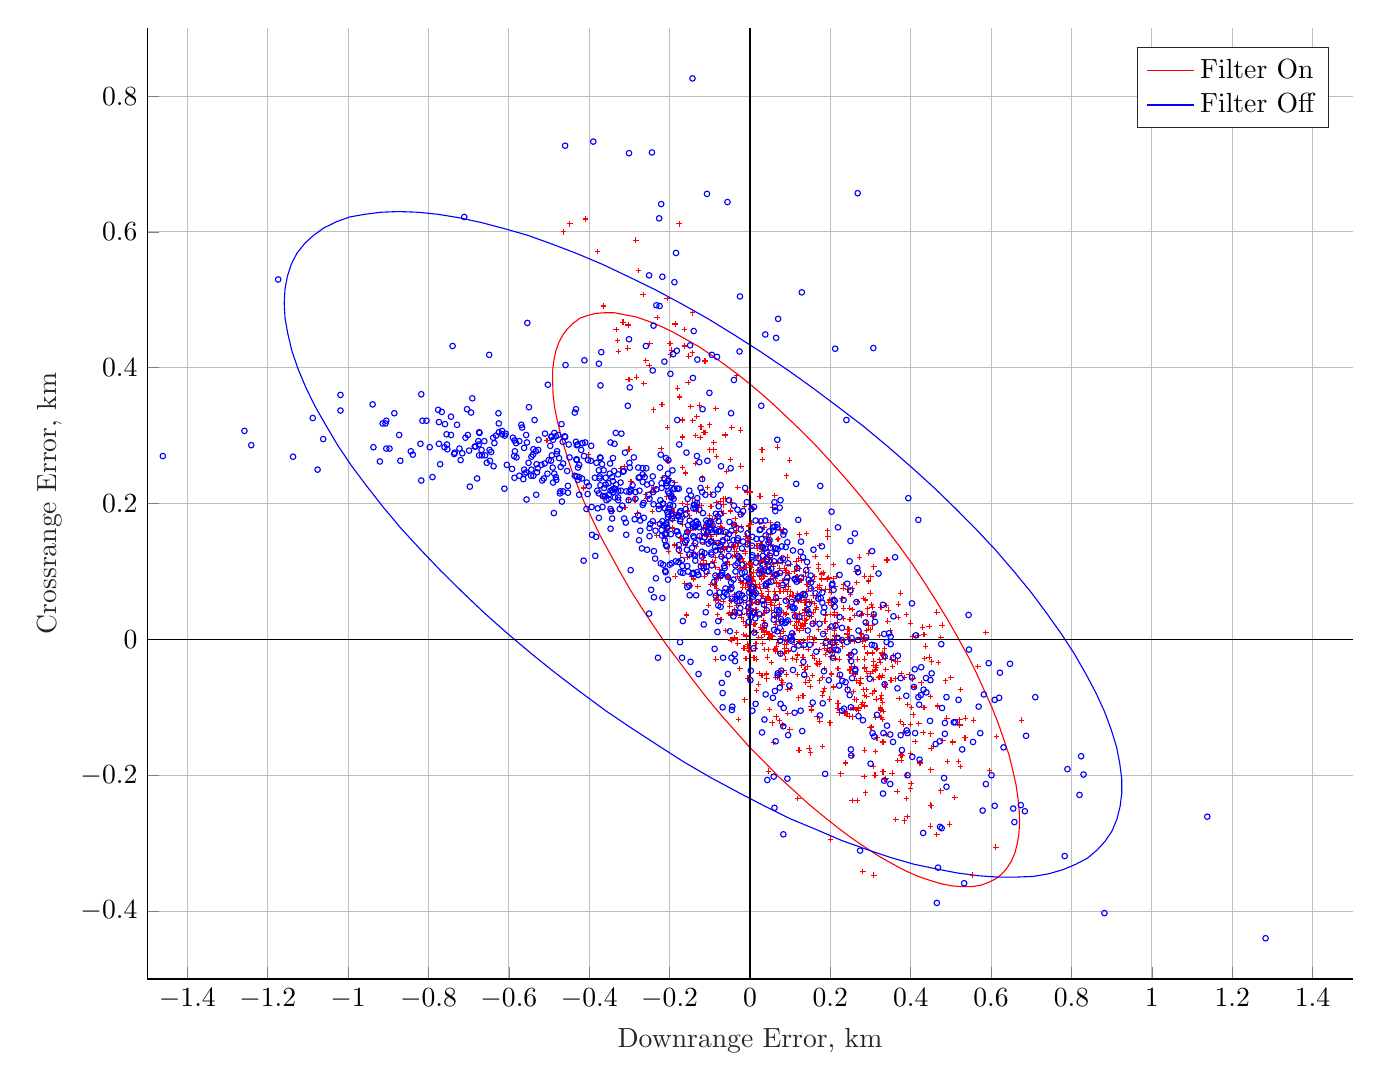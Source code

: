 % This file was created by matlab2tikz.
%
%The latest updates can be retrieved from
%  http://www.mathworks.com/matlabcentral/fileexchange/22022-matlab2tikz-matlab2tikz
%where you can also make suggestions and rate matlab2tikz.
%
\begin{tikzpicture}

\begin{axis}[%
width=6.028in,
height=4.754in,
at={(1.011in,0.642in)},
scale only axis,
xmin=-1.5,
xmax=1.5,
xlabel style={font=\color{white!15!black}},
xlabel={Downrange Error, km},
ymin=-0.5,
ymax=0.9,
ylabel style={font=\color{white!15!black}},
ylabel={Crossrange Error, km},
axis background/.style={fill=white},
axis x line*=bottom,
axis y line*=left,
xmajorgrids,
ymajorgrids,
legend style={legend cell align=left, align=left, draw=white!15!black}
]
\addplot [color=red, draw=none, mark size=1.0pt, mark=+, mark options={solid, red}, forget plot]
  table[row sep=crcr]{%
0.157	0.024\\
0.098	0.264\\
-0.192	0.208\\
0.307	-0.038\\
0.125	0.065\\
-0.045	0.312\\
0.059	-0.152\\
0.535	-0.145\\
-0.142	0.322\\
-0.033	0.167\\
0.368	-0.178\\
0.062	0.212\\
-0.193	0.164\\
0.013	0.043\\
0.121	-0.003\\
0.51	-0.233\\
0.01	-0.027\\
-0.101	0.316\\
-0.162	0.082\\
-0.073	0.171\\
-0.083	0.155\\
0.005	0.053\\
0.043	0.111\\
-0.007	0.217\\
0.384	-0.056\\
-0.083	0.075\\
0.004	0.172\\
-0.009	0.005\\
0.016	-0.029\\
0.123	0.064\\
0.1	0.07\\
0.152	-0.099\\
0.203	-0.051\\
0.339	-0.14\\
0.244	0.003\\
0.137	0.028\\
0.405	0.004\\
-0.186	0.093\\
-0.177	0.116\\
0.071	0.148\\
-0.034	0.063\\
-0.097	0.151\\
0.014	0.023\\
0.278	0.036\\
0.093	0.07\\
0.259	-0.003\\
-0.011	0.14\\
0.475	-0.223\\
0.017	0.055\\
0.07	0.035\\
0.01	0.022\\
0.004	0.097\\
0.028	0.035\\
0.179	0.097\\
-0.264	0.377\\
-0.003	-0.016\\
-0.156	0.159\\
0.257	-0.101\\
0.323	-0.03\\
0.14	0.059\\
-0.232	0.153\\
0.08	0.087\\
0.153	-0.104\\
0.266	-0.061\\
-0.009	0.11\\
-0.038	0.124\\
0.312	-0.165\\
0.277	-0.096\\
0.259	-0.04\\
-0.039	0.044\\
0.295	0.127\\
0.222	-0.029\\
-0.085	0.106\\
0.282	-0.074\\
0.614	-0.143\\
-0.221	0.281\\
0.49	-0.116\\
-0.304	0.429\\
-0.039	0.002\\
-0.105	0.097\\
0.186	-0.009\\
-0.028	-0.118\\
0.059	0.107\\
0.123	0.154\\
0.325	-0.104\\
0.014	-0.014\\
0.091	-0.052\\
0.157	0.085\\
0.197	0.074\\
0.192	0.089\\
0.037	0.024\\
-0.064	0.132\\
0.206	-0.017\\
0.083	0.087\\
0.218	-0.094\\
0.612	-0.306\\
-0.112	0.155\\
-0.182	0.183\\
0.091	-0.008\\
0.045	0.143\\
-0.085	-0.029\\
0.186	-0.043\\
0.077	0.009\\
-0.005	0.145\\
-0.402	0.272\\
-0.098	0.214\\
-0.023	0.105\\
0.285	-0.029\\
-0.244	0.217\\
-0.343	0.189\\
0.211	-0.005\\
0.401	-0.212\\
0.035	0.165\\
0.216	0.005\\
0.236	-0.108\\
0.079	-0.061\\
-0.104	0.166\\
-0.116	0.12\\
0.084	-0.046\\
0.032	0.063\\
0.281	-0.093\\
-0.038	0.04\\
0.139	-0.063\\
0.255	0.075\\
-0.134	0.189\\
0.261	0.035\\
-0.107	0.154\\
0.081	0.113\\
0.45	-0.192\\
0.094	0.048\\
-0.111	0.168\\
0.272	-0.064\\
0.254	-0.237\\
0.026	0.114\\
0.374	0.068\\
0.166	-0.035\\
0.108	0.008\\
0.198	0.058\\
-0.135	0.3\\
0.191	-0.016\\
-0.075	0.103\\
0.179	0.089\\
0.029	0.064\\
0.123	-0.004\\
0.1	0.11\\
-0.16	0.139\\
0.16	0.053\\
0.302	-0.129\\
-0.114	0.143\\
0.29	0.013\\
0.45	-0.139\\
-0.012	0.077\\
0.389	-0.234\\
0.268	0.056\\
-0.004	0.167\\
-0.084	0.201\\
-0.085	0.058\\
0.08	-0.066\\
-0.205	0.312\\
0.072	-0.004\\
-0.062	0.301\\
0.128	0.116\\
-0.033	0.038\\
0.042	-0.058\\
0.053	0.043\\
0.302	0.051\\
-0.06	0.207\\
-0.039	0.13\\
0.293	0.037\\
0.002	0.041\\
0.154	0.075\\
0.064	-0.056\\
-0.191	0.211\\
0.457	-0.158\\
0.112	0.035\\
-0.036	0.168\\
-0.004	0.074\\
0.475	0.003\\
0.148	-0.06\\
0.202	0.069\\
0.524	-0.074\\
0.14	-0.054\\
-0.464	0.6\\
0.118	-0.023\\
0.316	-0.145\\
0.005	0.088\\
0.211	0.078\\
0.127	0.087\\
0.14	0.044\\
-0.024	0.308\\
0.375	-0.171\\
0.281	-0.342\\
0.141	0.156\\
-0.106	0.224\\
-0.153	0.158\\
-0.171	0.149\\
0.204	-0.016\\
-0.198	0.419\\
0.063	0.022\\
0.009	0.099\\
0.467	-0.098\\
-0.013	-0.089\\
0	0.138\\
0.127	0.057\\
0.207	0.09\\
0.505	-0.151\\
0.287	-0.001\\
0.074	0.051\\
0.22	-0.094\\
-0.014	0.196\\
-0.012	0.127\\
-0.251	0.403\\
0.233	0.081\\
-0.15	0.122\\
0.222	-0.054\\
0.33	-0.053\\
-0.134	0.189\\
-0.115	0.165\\
-0.167	0.169\\
0.263	-0.051\\
0.288	-0.226\\
0.042	0.055\\
0.09	0.059\\
0.188	-0.022\\
0.357	-0.024\\
0.308	-0.347\\
0.155	-0.024\\
-0.033	0.13\\
0.37	0.032\\
-0.02	0.068\\
0.39	0.037\\
0.23	-0.01\\
-0.22	0.168\\
0.066	0.097\\
0.075	0.027\\
-0.148	0.08\\
-0.259	0.411\\
0.052	0.089\\
-0.169	0.323\\
0.04	0.01\\
0.193	0.122\\
0.121	-0.086\\
0.258	-0.077\\
-0.204	0.262\\
0.098	0.09\\
-0.055	0.135\\
-0.052	0.038\\
-0.263	0.242\\
0.036	0.056\\
-0.079	0.09\\
0.244	0.015\\
0.429	0.018\\
0.451	-0.16\\
0.037	0.007\\
0.181	-0.082\\
-0.019	0.119\\
-0.026	0.103\\
0.391	-0.261\\
0.676	-0.119\\
-0.08	0.134\\
0.06	0.094\\
-0.002	0.093\\
-0.122	0.313\\
0.093	0.121\\
-0.033	0.16\\
0.134	0.016\\
0.064	0.058\\
0.239	-0.109\\
-0.059	0.247\\
0.433	0.007\\
0.123	0.104\\
0.124	0.013\\
-0.126	0.15\\
-0.023	0.087\\
-0.009	0.038\\
0.198	0.018\\
-0.083	0.094\\
-0.065	0.198\\
0.063	0.09\\
0.054	0.055\\
0.004	0.106\\
0.088	0.099\\
0.12	0.025\\
0.362	-0.032\\
0.33	-0.093\\
0.033	0.103\\
-0.13	0.078\\
0.156	-0.053\\
0.363	-0.265\\
0.169	0.077\\
-0.187	0.187\\
-0.094	0.177\\
-0.303	0.383\\
-0.333	0.456\\
-0.141	0.141\\
0.051	0.003\\
-0.065	0.186\\
0.179	0.095\\
-0.088	0.143\\
0.022	0.056\\
0.306	0.034\\
0.05	0.058\\
-0.286	0.205\\
0.567	-0.04\\
0.11	0.1\\
0.041	-0.051\\
-0.132	0.328\\
0.09	0.102\\
0.131	0.022\\
0.268	-0.029\\
0.321	-0.056\\
0.026	0.141\\
0.219	-0.043\\
-0.049	-0\\
-0.012	0.129\\
0.02	0.123\\
0.411	-0.15\\
-0.03	0.224\\
0.054	0.14\\
0.15	-0.069\\
-0.081	0.037\\
0.244	0.073\\
-0.09	0.279\\
0.282	0.06\\
-0.067	0.056\\
0.449	-0.275\\
-0.01	0.106\\
0.277	0.008\\
0.285	0.093\\
-0.155	0.121\\
0.069	-0.056\\
0.132	0.065\\
-0.074	0.166\\
-0.131	0.199\\
0.276	-0.058\\
0.139	0.098\\
0.446	0.019\\
0.188	0.036\\
0.029	0.13\\
-0.158	0.161\\
0.399	-0.168\\
-0.087	0.088\\
0.03	0.099\\
-0.249	0.436\\
0.366	-0.224\\
-0.296	0.232\\
0.187	0.009\\
0.044	-0.026\\
-0.01	0.021\\
0.182	0.098\\
-0.074	0.203\\
-0.082	0.065\\
0.047	0.118\\
-0.13	0.125\\
0.226	-0.198\\
0.232	0.075\\
-0.156	0.198\\
0.198	-0.017\\
0.271	-0.101\\
0.222	-0.108\\
0.264	0.1\\
0.189	0.074\\
0.315	-0.015\\
-0.098	0.081\\
0.016	0.01\\
-0.195	0.426\\
0.308	0.107\\
0.446	-0.026\\
-0.209	0.163\\
0.005	0.055\\
0.015	-0.006\\
0.127	0.02\\
-0.037	0.143\\
0.029	0.089\\
0.524	-0.187\\
0.022	0.103\\
-0.083	0.159\\
0.304	0.02\\
0.057	0.004\\
0.304	-0.047\\
-0.327	0.424\\
0.384	-0.267\\
0.211	0.04\\
0.016	-0.075\\
-0.199	0.436\\
0.418	0.006\\
0.116	-0.03\\
-0.116	0.164\\
-0.016	0.027\\
0.036	-0.015\\
-0.102	0.168\\
0.182	-0.077\\
-0.01	-0.028\\
0.451	-0.245\\
-0.155	0.19\\
-0.282	0.386\\
-0.005	0.083\\
0.37	0.052\\
0.405	-0.058\\
0.286	-0.098\\
0.331	-0.151\\
0.344	0.043\\
0.213	0.018\\
-0.124	0.297\\
0.292	0.045\\
0.152	0.056\\
0.285	-0.082\\
0.018	0.134\\
-0.087	0.08\\
0.115	0.115\\
0.063	-0.014\\
0.012	0.078\\
-0.093	0.115\\
0.355	-0.04\\
0.402	-0.1\\
-0.03	-0\\
-0.364	0.491\\
0.047	0.007\\
0.314	-0.088\\
0.044	0.124\\
0.329	-0.02\\
0.033	0.016\\
-0.024	0.084\\
0.272	0.121\\
0.39	-0.2\\
0.229	0.06\\
0.215	-0.008\\
-0.047	-0.001\\
-0.168	0.144\\
0.023	-0.05\\
-0.116	0.305\\
0.072	0.097\\
0.204	-0.012\\
0.108	0.056\\
0.326	-0.087\\
0.336	-0.066\\
0.134	0.092\\
-0.074	0.13\\
0.251	-0.003\\
0.376	-0.05\\
-0.094	0.174\\
0.074	-0.055\\
0.121	0.09\\
0.137	0.023\\
-0.03	-0.006\\
0.162	0.122\\
0.065	-0.114\\
0.242	-0.109\\
-0.112	0.305\\
0.045	0.07\\
0.233	0.046\\
0.38	-0.171\\
0.144	-0.04\\
-0.034	0.05\\
0.117	0.016\\
-0.207	0.21\\
0.03	0.279\\
0.478	0.021\\
0.326	-0.115\\
-0.234	0.172\\
0.341	0.117\\
-0.168	0.253\\
0.068	0.147\\
0.406	-0.111\\
0.087	-0.013\\
-0.367	0.211\\
-0.12	0.105\\
0.174	0.079\\
-0.02	0.184\\
0.086	-0.02\\
-0.091	0.145\\
-0.104	0.155\\
0.172	-0.015\\
0.194	-0.013\\
0.181	-0.056\\
0.076	0.161\\
0.208	0.052\\
0.291	-0.084\\
0.274	0.002\\
0.286	-0.041\\
-0.175	0.134\\
0.17	0.11\\
-0.028	0.117\\
0.377	-0.17\\
0.034	0.117\\
0.034	0.094\\
-0.115	0.116\\
0.071	0.078\\
-0.005	0.08\\
-0.112	0.41\\
0.307	-0.032\\
0.238	-0.182\\
0.124	0.038\\
0.066	-0.01\\
-0.049	0.036\\
-0.203	0.13\\
-0.176	0.612\\
-0.018	0.077\\
0.337	-0.028\\
-0.118	0.126\\
0.21	0.06\\
0.328	-0.056\\
-0.126	0.345\\
0.196	0.091\\
0.301	-0.05\\
0.082	-0.063\\
0.165	0.064\\
-0.135	0.164\\
-0.037	0.178\\
0.022	0.003\\
-0.135	0.259\\
0.247	-0.113\\
0.294	0.02\\
-0.034	0.01\\
0.012	0.036\\
0.16	-0.028\\
0.243	-0.071\\
0.423	-0.182\\
-0.101	0.182\\
-0.186	0.464\\
0.354	-0.197\\
0.116	0.026\\
0.351	-0.06\\
0.028	0.068\\
-0.061	0.207\\
-0.054	0.091\\
-0.211	0.149\\
0.036	0.119\\
-0.187	0.231\\
0.017	0.076\\
0.491	-0.18\\
0.028	0.003\\
-0.141	0.127\\
0.335	-0.014\\
-0.145	0.093\\
0.032	-0.006\\
0.322	-0.054\\
-0.042	0.136\\
-0.05	0.11\\
0.556	-0.119\\
0.173	-0.061\\
0.001	0.217\\
0.069	0.283\\
0.013	0.081\\
-0.048	0.189\\
0.02	0.102\\
0.185	-0.072\\
-0.017	0.105\\
0.307	0.036\\
-0.187	0.139\\
-0.092	0.166\\
0.137	-0.044\\
-0.041	0.139\\
-0.016	0.007\\
0.151	-0.167\\
0.061	0.129\\
0.103	0.002\\
0.152	0.034\\
-0.003	0.112\\
0.182	-0.006\\
0.089	0.037\\
0.331	-0.195\\
0.047	0.124\\
0.099	0.063\\
-0.004	0.161\\
-0.09	0.29\\
-0.18	0.37\\
-0.154	0.378\\
0.083	0.012\\
0.325	-0.101\\
-0.043	0.17\\
0.084	0.071\\
-0.141	0.089\\
0.021	-0.066\\
0.067	0.083\\
0.072	-0.052\\
0.049	0.12\\
0.311	-0.2\\
0.293	-0.02\\
0.299	0.068\\
0.332	-0.106\\
-0.055	0.093\\
0.215	0.093\\
-0.299	0.383\\
-0.023	0.255\\
-0.192	0.175\\
0.35	0.013\\
-0.052	0.091\\
0.179	0.089\\
0.05	0.052\\
0.248	0.046\\
0.218	0.035\\
0.249	0.029\\
0.363	-0.058\\
0.522	-0.118\\
-0.186	0.465\\
0.101	-0.072\\
0.167	-0.114\\
0.254	-0.171\\
0.004	0.082\\
0.192	0.015\\
-0.198	0.181\\
0.164	0.044\\
0.048	0.002\\
0.338	-0.205\\
-0.203	0.176\\
0.013	0.068\\
0.316	-0.013\\
0.057	0.194\\
-0.302	0.206\\
0.122	-0.163\\
0.269	-0.105\\
0.137	0.054\\
0.137	0.043\\
0.289	-0.074\\
0.068	-0.018\\
-0.218	0.238\\
0.122	0.086\\
0.48	-0.149\\
0.242	0.008\\
0.336	-0.206\\
-0.152	0.417\\
0.073	-0.12\\
-0.037	0.157\\
0.034	0.136\\
0.095	-0.017\\
0.061	0.034\\
-0.048	0.076\\
-0.2	0.237\\
-0.311	0.194\\
0.326	0.047\\
-0.017	0.055\\
-0.168	0.298\\
0.314	-0.039\\
0.337	-0.071\\
0.048	0.147\\
0.11	0.039\\
0.04	0.042\\
-0.231	0.474\\
-0.158	0.036\\
0.449	-0.084\\
0.087	-0.007\\
0.172	-0.032\\
0.21	0.036\\
0.285	-0.163\\
0.043	0.063\\
0.434	-0.028\\
0.266	0.084\\
-0.039	0.066\\
-0.056	0.114\\
-0.16	0.245\\
0.497	-0.272\\
-0.448	0.612\\
-0.02	0.037\\
-0.24	0.338\\
-0.303	0.463\\
0.048	0.009\\
0.085	0.08\\
0.093	-0.003\\
0.042	0.012\\
-0.01	0.152\\
-0.036	0.038\\
0.027	0.018\\
-0.156	0.188\\
0.174	-0.121\\
-0.085	0.34\\
0.085	0.105\\
0.055	0.006\\
0.286	-0.011\\
-0.242	0.188\\
0.264	-0.089\\
0.248	-0.029\\
-0.083	0.269\\
0.469	-0.034\\
0.291	-0.047\\
-0.121	0.197\\
0.027	0.075\\
0.253	-0.04\\
-0.147	0.161\\
0.05	0.058\\
0.26	-0.088\\
-0.022	0.166\\
0.03	0.139\\
0.095	0.049\\
0.437	-0.01\\
0.008	0.092\\
0.352	-0.03\\
0.051	0.155\\
0.42	-0.124\\
0.374	-0.121\\
0.307	-0.059\\
-0.256	0.207\\
0.304	0.047\\
0.383	-0.137\\
0.146	0.04\\
-0.004	0.045\\
0.554	-0.347\\
0.062	0.071\\
0.161	0.002\\
-0.097	0.196\\
-0.058	0.11\\
-0.062	0.155\\
-0.072	0.029\\
0.099	-0.133\\
0.124	0.03\\
-0.143	0.422\\
0.117	0.107\\
-0.022	0.032\\
-0.284	0.588\\
0.181	-0.158\\
0.219	-0.102\\
0.194	0.151\\
0.133	-0.002\\
-0.027	0.122\\
0.256	-0.114\\
-0.163	0.432\\
0.077	0.071\\
0.536	-0.116\\
-0.414	0.223\\
-0.025	-0.043\\
0.007	0.086\\
0.187	0.027\\
-0.109	0.111\\
-0.079	0.141\\
0.169	-0.037\\
0.211	0.005\\
0.04	0.078\\
0.067	0.034\\
0.343	0.027\\
0.25	0.066\\
-0.067	0.207\\
0.074	0.071\\
0.382	-0.125\\
0.016	0.138\\
0.051	0.139\\
0.005	0.088\\
0.044	0.077\\
-0.169	0.2\\
0.121	0.119\\
-0.006	-0.007\\
0.101	0.026\\
0.063	-0.017\\
-0.005	-0.01\\
0.053	-0.034\\
-0.151	0.182\\
-0.002	0.052\\
0.032	0.105\\
0.031	0.265\\
-0.017	0.115\\
0.002	0.046\\
0.094	-0.074\\
0.295	0.086\\
0.206	-0.002\\
0.144	0.106\\
0.399	-0.22\\
0.452	-0.033\\
-0.048	0.265\\
-0.194	0.191\\
0.33	-0.118\\
0.522	-0.126\\
0.037	0.093\\
0.118	-0.052\\
0.023	0.081\\
0.129	-0.038\\
0.144	0\\
0.16	0.092\\
0.055	-0.123\\
0.089	-0\\
0.018	0.138\\
0.081	0.158\\
-0.079	0.058\\
-0.034	0.388\\
0.14	0.07\\
0.198	-0.088\\
0.083	0.162\\
0.057	0.113\\
0.433	-0.1\\
0.159	-0.005\\
0.147	-0.16\\
-0.26	0.213\\
0.036	0.082\\
0.002	0.169\\
0.067	0.026\\
0.284	-0.202\\
0.486	-0.061\\
0.03	0.014\\
-0.127	0.194\\
0.465	-0.287\\
-0.163	0.456\\
0.171	0.104\\
-0.089	0.113\\
-0.071	0.188\\
0.21	-0.019\\
0.024	0.172\\
-0.33	0.44\\
-0.045	0.136\\
-0.239	0.223\\
0.253	-0.021\\
0.149	0.004\\
0.304	-0.079\\
0.19	0.001\\
0.12	0.056\\
-0.045	0.056\\
0.2	0.037\\
0.036	0.048\\
0.009	0.012\\
-0.065	0.137\\
0.307	-0.187\\
0.037	0.02\\
0.288	0.058\\
0.073	0.105\\
-0.101	0.279\\
0.339	0.05\\
0.208	0.11\\
-0.044	0.122\\
-0.089	0.081\\
-0.173	0.126\\
0.094	-0.109\\
0.196	0.055\\
0.29	0.024\\
0.193	0.16\\
0.148	0.034\\
0.248	0.014\\
-0.069	0.122\\
0.28	0.038\\
0.136	0.035\\
0.024	0.092\\
0.324	-0.034\\
0.299	0.014\\
0.205	-0.008\\
-0.07	0.164\\
0.399	-0.125\\
-0.005	-0.057\\
-0.505	0.293\\
-0.301	0.28\\
0.083	0.039\\
0.151	0.086\\
0.119	-0.234\\
0.078	0.12\\
-0.056	0.145\\
0.118	0.057\\
0.177	0.073\\
0.404	-0.058\\
-0.03	0.093\\
0.251	-0.002\\
0.049	-0.103\\
0.095	0.078\\
0.465	0.04\\
0.035	0.038\\
0.45	-0.244\\
0.338	-0.044\\
0.117	0.092\\
0.173	0.138\\
-0.123	0.111\\
0.327	-0.082\\
-0.379	0.571\\
0.399	0.024\\
-0.073	0.143\\
-0.266	0.508\\
-0.049	0.057\\
0.035	0.013\\
-0.114	0.093\\
0.091	0.241\\
0.077	-0.021\\
-0.409	0.619\\
0.106	-0.028\\
0.164	0.027\\
0.053	0.096\\
0.06	0.05\\
0.005	0.066\\
-0.175	0.357\\
0.392	-0.096\\
0.03	-0.053\\
0.312	-0.045\\
-0.206	0.502\\
-0.221	0.195\\
0.051	0.172\\
0.276	-0.065\\
0.137	0.044\\
-0.162	0.181\\
0.145	-0.015\\
-0.277	0.543\\
0.136	0.04\\
-0.06	0.013\\
0.038	0.114\\
0.04	0.151\\
0.064	0.022\\
0.063	0.066\\
0.091	0.038\\
-0.086	0.12\\
0.202	-0.025\\
-0.143	0.481\\
0.31	-0.076\\
0.268	-0.237\\
0.025	0.211\\
-0.017	0.082\\
-0.313	0.254\\
0.299	-0.13\\
-0.147	0.343\\
0.045	0.061\\
0.034	0.028\\
0.203	0.05\\
0.003	0.113\\
-0.05	0.049\\
0.5	-0.056\\
0.068	0.112\\
0.076	-0.047\\
0.254	0.044\\
0.107	0.065\\
0.519	-0.18\\
0.313	-0.115\\
0.249	-0.045\\
-0.321	0.251\\
0.285	-0.043\\
-0.028	0.142\\
-0.082	0.178\\
0.157	0.04\\
0.21	0.013\\
-0.156	0.188\\
0.368	-0.033\\
-0.134	0.137\\
0.149	0.055\\
0.377	-0.178\\
0.016	0.044\\
-0.051	0.039\\
0.007	0.193\\
0.246	-0.023\\
0.371	-0.087\\
-0.054	0.074\\
0.331	-0.023\\
-0.103	0.05\\
-0.053	0.094\\
0.293	-0.054\\
0.076	0.004\\
0.286	0.002\\
-0.118	0.238\\
0.305	-0.02\\
0.005	0.11\\
0.136	0.044\\
0.132	-0.026\\
0.133	-0.012\\
-0.073	0.09\\
0.254	-0.05\\
0.111	0.02\\
0.587	0.01\\
0.01	0.072\\
0	-0.018\\
-0.001	0.15\\
0.323	0.006\\
0.173	-0.036\\
0.046	-0.194\\
0.212	-0.028\\
0.025	0.112\\
0.313	-0.041\\
-0.316	0.467\\
0.199	-0.004\\
0.264	-0.103\\
0.281	-0.003\\
0.228	-0.002\\
0.199	-0.123\\
0.142	0.081\\
0.116	0.092\\
0.157	0.064\\
0.186	0.027\\
0.217	0.025\\
0.089	0.074\\
0.081	-0.126\\
0.141	0.029\\
0.431	-0.137\\
-0.219	0.346\\
0.426	-0.064\\
0.046	-0.015\\
-0.049	0.202\\
-0.009	0.046\\
0.072	0.06\\
-0.032	0.137\\
0.088	-0.029\\
0.062	-0.015\\
0.396	-0.052\\
0.097	0.097\\
0.113	0.091\\
0.301	0.092\\
0.409	-0.07\\
-0.015	-0.013\\
0.208	-0.07\\
0.119	0.067\\
-0.191	0.187\\
0.17	0.015\\
0.2	-0.294\\
-0.281	0.186\\
-0.173	0.149\\
0.186	-0.013\\
0.111	-0.008\\
0.233	0.031\\
0.009	0.078\\
0.165	0.047\\
-0.143	0.207\\
0.596	-0.193\\
0.008	0.098\\
0.132	-0.083\\
};
\addplot [color=red, forget plot]
  table[row sep=crcr]{%
-0.038	-0.134\\
-0.074	-0.11\\
-0.109	-0.085\\
-0.143	-0.059\\
-0.176	-0.033\\
-0.209	-0.007\\
-0.24	0.02\\
-0.269	0.046\\
-0.298	0.073\\
-0.324	0.1\\
-0.349	0.127\\
-0.373	0.153\\
-0.394	0.179\\
-0.414	0.204\\
-0.431	0.229\\
-0.446	0.253\\
-0.459	0.277\\
-0.47	0.299\\
-0.479	0.321\\
-0.486	0.341\\
-0.49	0.361\\
-0.491	0.379\\
-0.491	0.396\\
-0.488	0.411\\
-0.483	0.425\\
-0.475	0.438\\
-0.465	0.449\\
-0.453	0.458\\
-0.439	0.466\\
-0.423	0.473\\
-0.404	0.477\\
-0.384	0.48\\
-0.362	0.481\\
-0.337	0.481\\
-0.312	0.478\\
-0.284	0.475\\
-0.255	0.469\\
-0.225	0.462\\
-0.193	0.453\\
-0.16	0.442\\
-0.127	0.431\\
-0.092	0.417\\
-0.057	0.402\\
-0.021	0.386\\
0.016	0.368\\
0.053	0.349\\
0.089	0.329\\
0.126	0.308\\
0.163	0.286\\
0.199	0.263\\
0.235	0.239\\
0.271	0.214\\
0.305	0.189\\
0.339	0.163\\
0.372	0.137\\
0.404	0.111\\
0.434	0.084\\
0.463	0.057\\
0.491	0.03\\
0.516	0.004\\
0.541	-0.023\\
0.563	-0.049\\
0.583	-0.075\\
0.602	-0.1\\
0.618	-0.124\\
0.632	-0.148\\
0.645	-0.171\\
0.654	-0.193\\
0.662	-0.214\\
0.667	-0.234\\
0.67	-0.253\\
0.671	-0.27\\
0.669	-0.287\\
0.665	-0.301\\
0.659	-0.315\\
0.65	-0.327\\
0.639	-0.337\\
0.626	-0.346\\
0.61	-0.353\\
0.593	-0.358\\
0.574	-0.362\\
0.552	-0.364\\
0.529	-0.364\\
0.504	-0.363\\
0.477	-0.36\\
0.449	-0.355\\
0.419	-0.349\\
0.388	-0.341\\
0.356	-0.331\\
0.323	-0.32\\
0.289	-0.307\\
0.254	-0.293\\
0.218	-0.277\\
0.182	-0.26\\
0.145	-0.242\\
0.108	-0.222\\
0.071	-0.202\\
0.035	-0.18\\
-0.002	-0.158\\
-0.038	-0.134\\
};
\addplot [color=blue, draw=none, mark size=1.0pt, mark=o, mark options={solid, blue}, forget plot]
  table[row sep=crcr]{%
-0.032	0.146\\
-0.267	0.252\\
-0.079	0.159\\
-0.774	0.32\\
0.35	0.004\\
-0.046	0.16\\
-0.383	0.151\\
0.011	0.01\\
-0.095	0.419\\
-0.191	0.42\\
0.079	0.026\\
0.024	0.161\\
-0.318	0.197\\
0.06	0.014\\
0.403	-0.056\\
-0.027	0.121\\
-0.063	0.069\\
0.449	-0.06\\
-0.158	0.275\\
-0.711	0.622\\
0.298	-0.058\\
-0.156	0.108\\
0.133	0.067\\
-0.155	0.207\\
-0.085	0.185\\
0.077	0.03\\
0.248	0.115\\
-0.425	0.239\\
-0.691	0.355\\
0.039	0.153\\
-0.905	0.281\\
-0.216	0.11\\
0.207	-0.005\\
-0.119	0.122\\
-0.776	0.338\\
0.18	0.054\\
-0.08	0.221\\
0.254	-0.057\\
-0.05	0.012\\
-0.574	0.292\\
-0.212	0.146\\
-0.098	0.144\\
-1.019	0.36\\
0.403	0.053\\
0.07	0.472\\
-0.086	0.161\\
0.126	0.129\\
-0.071	0.122\\
0.305	-0.138\\
-0.218	0.174\\
-0.818	0.234\\
0.331	0.051\\
0.392	-0.2\\
-0.131	0.412\\
-0.188	0.526\\
0.01	0.04\\
-0.275	0.219\\
-0.46	0.298\\
-0.068	0.144\\
-0.774	0.288\\
-0.503	0.375\\
-0.921	0.262\\
0.013	0.031\\
0.057	-0.086\\
0.068	0.294\\
0.204	0.08\\
0.212	0.428\\
0.014	-0.095\\
-0.062	0.117\\
-0.061	0.075\\
-0.233	0.492\\
0.17	0.06\\
-0.141	0.098\\
0.075	0.098\\
0.176	0.061\\
0.123	0.063\\
0.027	0.174\\
-0.336	0.221\\
0.251	-0.162\\
-0.276	0.146\\
0.272	0.038\\
-0.067	-0.027\\
0.14	0.102\\
-0.289	0.268\\
-0.046	-0.027\\
-1.258	0.307\\
-0.939	0.346\\
-0.225	0.491\\
-0.617	0.302\\
0.048	0.159\\
0.028	0.1\\
0.12	0.062\\
-0.285	0.217\\
0.069	0.133\\
0.076	-0.021\\
0.489	-0.085\\
0.006	0.124\\
-0.181	0.159\\
-0.002	0.084\\
-0.19	0.207\\
-0.068	-0.079\\
-0.679	0.237\\
0.067	0.043\\
-0.109	0.175\\
-0.311	0.275\\
-0.105	0.158\\
-0.063	0.105\\
-0.337	0.288\\
-0.376	0.406\\
0.121	-0.009\\
0.289	0.003\\
-0.085	0.131\\
0.116	0.085\\
-0.094	0.158\\
0.238	-0.063\\
-0.209	0.169\\
-0.351	0.213\\
-0.046	0.076\\
0.009	-0.013\\
-0.736	0.273\\
-0.128	-0.051\\
-0.32	0.303\\
0.135	-0.052\\
-0.131	0.208\\
-0.184	0.569\\
0.064	0.134\\
-0.096	0.144\\
-0.085	0.064\\
-0.544	0.269\\
0.163	0.068\\
-0.805	0.322\\
0.569	-0.099\\
0.111	-0.108\\
0.687	-0.142\\
-0.41	0.29\\
-0.528	0.252\\
-0.021	0.089\\
-0.24	0.199\\
-0.178	0.154\\
-0.491	0.253\\
-0.12	0.129\\
-0.54	0.272\\
0.065	0.444\\
0.046	0.084\\
-0.373	0.268\\
-0.235	0.16\\
-0.072	0.255\\
-0.449	0.268\\
-0.139	0.15\\
0.31	-0.009\\
0.438	-0.057\\
-0.248	0.17\\
-0.086	0.094\\
-0.555	0.29\\
0.476	-0.007\\
0.038	0.175\\
-0.347	0.163\\
-0.115	0.022\\
-0.142	0.385\\
-0.044	-0.099\\
0.26	-0.018\\
0.267	0.105\\
0.473	-0.276\\
-0.234	0.09\\
-0.352	0.207\\
-0.126	0.261\\
-0.223	0.205\\
-0.245	0.23\\
-0.101	0.164\\
-0.073	0.094\\
-0.08	0.181\\
-0.659	0.271\\
-0.673	0.304\\
-0.02	0.134\\
-0.907	0.318\\
-0.278	0.253\\
-0.064	0.108\\
-0.031	0.191\\
-0.278	0.183\\
0.028	0.344\\
-0.716	0.274\\
0.349	-0.14\\
-0.74	0.432\\
-0.027	0.067\\
-0.073	0.132\\
0.219	-0.016\\
0.038	0.449\\
0.061	0.166\\
-0.129	0.17\\
0.582	-0.081\\
0.241	-0.004\\
0.084	-0.101\\
-0.143	0.826\\
-0.897	0.281\\
0.349	-0.213\\
-0.209	0.155\\
-0.087	0.136\\
-0.154	0.168\\
0.182	0.008\\
-0.169	0.117\\
0.06	0.036\\
0.274	-0.311\\
-0.141	0.193\\
-0.473	0.215\\
-0.177	0.222\\
-0.036	0.109\\
0.095	0.112\\
0.093	0.091\\
-0.11	0.04\\
0.115	0.229\\
0.573	-0.138\\
-0.567	0.312\\
-0.259	0.432\\
-0.49	0.231\\
-0.431	0.265\\
-0.55	0.342\\
-0.309	0.172\\
-0.699	0.278\\
-0.161	0.143\\
-0.031	0.112\\
0.083	-0.128\\
0.375	-0.141\\
-0.324	0.192\\
-0.472	0.218\\
-0.386	0.238\\
0.187	-0.198\\
-0.482	0.235\\
-0.251	0.536\\
0.32	0.097\\
-0.206	0.165\\
-0.221	0.641\\
-0.216	0.2\\
-0.513	0.237\\
-0.135	0.167\\
0.213	0.02\\
-0.468	0.203\\
0.111	0.046\\
-0.626	0.333\\
-0.14	0.454\\
-0.483	0.239\\
-0.341	0.267\\
0.309	-0.143\\
-0.212	0.155\\
-0.297	0.221\\
-0.06	0.158\\
0.135	-0.008\\
0.181	-0.094\\
0.073	0.043\\
0.133	-0.033\\
0.783	-0.319\\
0.093	0.143\\
-0.368	0.258\\
0.185	0.047\\
-0.465	0.218\\
-0.185	0.115\\
-0.53	0.246\\
0.25	0.072\\
-0.708	0.297\\
0.053	0.085\\
-0.113	0.15\\
-0.905	0.322\\
-0.767	0.335\\
-0.483	0.299\\
-0.056	0.644\\
-0.208	0.171\\
-0.053	0.133\\
-0.702	0.301\\
0.579	-0.252\\
0.068	0.165\\
-0.759	0.317\\
-0.636	0.289\\
-0.219	0.153\\
0.211	0.048\\
-0.045	0.06\\
0.222	-0.068\\
-0.212	0.193\\
-0.132	0.099\\
-0.123	0.223\\
-0.156	0.077\\
0.137	0.065\\
-0.38	0.219\\
-0.477	0.301\\
-0.328	0.205\\
-0.338	0.248\\
-0.142	0.166\\
0.146	0.088\\
0.196	-0.06\\
0.462	-0.154\\
-0.359	0.228\\
-0.372	0.267\\
0.008	0.04\\
-0.364	0.249\\
-0.638	0.255\\
-0.341	0.233\\
-0.285	0.207\\
-0.239	0.13\\
0.432	-0.074\\
-0.459	0.404\\
-0.113	0.127\\
0.088	0.002\\
0.057	0.165\\
0.281	-0.119\\
0.104	0.055\\
0.361	0.121\\
-0.61	0.3\\
0.224	-0.052\\
-0.501	0.264\\
-0.096	0.162\\
-0.404	0.214\\
-0.557	0.246\\
-0.252	0.213\\
-0.194	0.23\\
-0.079	0.027\\
-0.674	0.305\\
0.25	0.145\\
-0.241	0.217\\
0.335	-0.025\\
-0.203	0.234\\
0.037	0.021\\
-0.024	0.046\\
-0.744	0.328\\
-0.494	0.299\\
0.223	0.095\\
-0.412	0.411\\
0.252	-0.171\\
0.394	0.208\\
0.41	-0.044\\
0.356	-0.027\\
0.219	0.165\\
-0.697	0.225\\
0.184	-0.047\\
-0.374	0.24\\
0.123	0.033\\
-0.24	0.462\\
0.076	0.116\\
-0.267	0.243\\
0.01	0.195\\
-0.431	0.264\\
-0.041	0.146\\
-0.586	0.238\\
-0.1	0.172\\
0.004	0.074\\
0.485	-0.123\\
-0.428	0.235\\
0.095	-0.141\\
-0.14	0.198\\
-0.115	0.159\\
0.419	-0.085\\
-0.204	0.088\\
-0.455	0.248\\
-0.198	0.391\\
-0.045	-0.104\\
-0.267	0.232\\
-0.122	0.107\\
0.059	0.029\\
-0.182	0.425\\
-0.481	0.273\\
-0.322	0.231\\
-0.694	0.334\\
0.483	-0.204\\
0.062	0.195\\
-0.126	0.191\\
-0.551	0.26\\
0.528	-0.162\\
-0.587	0.27\\
-0.815	0.322\\
-0.176	0.287\\
-0.047	0.333\\
-0.394	0.195\\
0.008	0.063\\
0.243	-0.074\\
-0.013	0.099\\
-0.109	0.167\\
0.311	0.026\\
-0.217	0.2\\
-0.519	0.257\\
0.316	-0.111\\
0.086	0.159\\
0.078	-0.046\\
0.439	-0.078\\
0.647	-0.036\\
0.378	-0.163\\
-0.208	0.23\\
-0.488	0.186\\
-0.209	0.267\\
0.127	0.144\\
-0.144	0.135\\
-0.207	0.137\\
-0.195	0.112\\
-0.058	0.066\\
-0.304	0.344\\
0.189	-0.005\\
-0.611	0.222\\
-0.158	0.146\\
-0.178	0.114\\
-0.006	0.156\\
-0.432	0.265\\
0.076	0.205\\
0.002	-0.046\\
0.112	0.034\\
-0.367	0.195\\
-0.433	0.291\\
-0.149	0.433\\
1.283	-0.44\\
-0.023	0.162\\
-0.174	0.174\\
0.229	0.017\\
-0.648	0.279\\
-0.308	0.154\\
0.006	0.151\\
-0.539	0.241\\
-0.16	0.152\\
-0.02	0.065\\
0.089	0.136\\
-0.347	0.219\\
-0.032	0.056\\
-0.348	0.259\\
-0.655	0.26\\
-0.019	0.11\\
-0.46	0.727\\
0.109	-0.014\\
0.674	-0.244\\
-0.01	0.092\\
-0.51	0.303\\
0.015	0.113\\
-0.376	0.249\\
-0.531	0.258\\
-1.461	0.27\\
-0.126	0.152\\
-0.379	0.193\\
0.033	0.11\\
-0.118	0.144\\
-0.115	0.105\\
-0.191	0.197\\
-0.425	0.257\\
-0.366	0.211\\
-0.191	0.221\\
-0.082	0.416\\
-0.079	0.142\\
0.107	0.131\\
0.824	-0.172\\
0.251	-0.1\\
-0.073	0.159\\
0.014	0.175\\
0.011	0.066\\
-0.22	0.223\\
-0.169	-0.027\\
-0.1	0.069\\
-0.581	0.268\\
-0.156	0.158\\
-0.754	0.287\\
0.035	0.051\\
0.061	-0.248\\
-0.041	0.034\\
-0.202	0.193\\
0.047	0.101\\
-0.203	0.264\\
0.268	0.657\\
-0.006	0.14\\
-0.195	0.185\\
0.203	0.188\\
-0.207	0.226\\
-0.012	0.223\\
-0.093	0.168\\
0.331	-0.227\\
-0.256	0.132\\
0.199	-0.016\\
-0.04	0.197\\
0.82	-0.229\\
-0.068	-0.1\\
-0.103	0.141\\
-0.333	0.228\\
0.068	0.012\\
-0.465	0.259\\
-0.3	0.217\\
-0.569	0.316\\
-0.101	0.363\\
0.09	0.026\\
-0.055	-0.051\\
0.269	0.099\\
-0.242	0.396\\
-0.461	0.299\\
0.021	0.12\\
0.179	0.137\\
-0.493	0.271\\
-0.206	0.164\\
-0.273	0.16\\
-0.466	0.291\\
0.019	0.055\\
-0.299	0.253\\
-0.25	0.207\\
0.03	-0.137\\
0.005	0.121\\
-0.073	0.048\\
-0.222	0.112\\
-0.211	0.101\\
-0.193	0.249\\
0.002	0.033\\
0.118	0.105\\
0.389	-0.083\\
-0.136	0.194\\
-0.188	0.222\\
-0.471	0.254\\
-0.359	0.238\\
-0.183	0.159\\
-0.15	0.065\\
-0.222	0.272\\
-0.129	0.095\\
0.472	-0.15\\
-0.167	0.098\\
-0.401	0.226\\
0.175	0.226\\
-0.262	0.239\\
-0.026	0.039\\
-0.076	0.069\\
-0.209	0.155\\
0.425	-0.082\\
0.478	-0.101\\
-0.22	0.23\\
-0.844	0.277\\
0.658	-0.269\\
-0.352	0.23\\
0.35	-0.007\\
-0.608	0.303\\
-0.3	0.26\\
-0.297	0.102\\
-0.301	0.442\\
-0.117	0.186\\
0.404	-0.173\\
-0.148	-0.033\\
-0.36	0.211\\
0.094	0.028\\
-0.302	0.205\\
0.042	0.128\\
-0.079	0.05\\
0.39	-0.134\\
0.183	0.04\\
0.008	0.077\\
-0.076	0.16\\
-0.417	0.289\\
0.173	0.023\\
-0.199	0.198\\
-0.683	0.284\\
-0.556	0.206\\
0.631	-0.159\\
0.118	0.061\\
-0.197	0.155\\
-0.204	0.184\\
-0.081	0.011\\
-0.013	0.061\\
-0.533	0.277\\
-0.2	0.11\\
-0.49	0.294\\
0.156	-0.093\\
0.107	-0.045\\
0.026	0.162\\
0.015	0.068\\
0.09	0.085\\
-0.429	0.287\\
-0.267	0.198\\
0.79	-0.191\\
0.076	-0.095\\
-0.372	0.227\\
0.006	-0.105\\
0.242	0.082\\
-0.173	0.099\\
0.269	-0.001\\
-0.753	0.28\\
-0.87	0.263\\
-0.051	0.173\\
-0.204	0.218\\
0.426	-0.041\\
0.392	-0.138\\
0.174	-0.112\\
-0.206	0.188\\
0.27	-0.113\\
-0.138	0.198\\
-0.495	0.263\\
1.138	-0.261\\
-0.413	0.27\\
0.24	0.323\\
-0.343	0.178\\
0.063	0.189\\
-0.07	0.095\\
0.129	0.511\\
-1.241	0.286\\
-0.147	0.212\\
-0.041	0.088\\
-0.797	0.283\\
-0.296	0.219\\
-0.118	0.339\\
-0.321	0.219\\
-0.723	0.281\\
0.265	0.055\\
-0.431	0.24\\
0.058	0.16\\
-0.177	0.132\\
-0.287	0.177\\
0.105	0.009\\
0.06	0.115\\
-0.301	0.716\\
-0.428	0.253\\
-0.316	0.247\\
-0.047	0.084\\
-0.032	0.065\\
-0.003	0.053\\
-0.137	0.123\\
-0.026	0.424\\
-0.328	0.219\\
-0.25	0.164\\
-0.174	-0.004\\
0.027	0.103\\
-0.343	0.239\\
-0.074	0.185\\
0.039	0.079\\
-0.425	0.213\\
-0.544	0.25\\
-0.418	0.237\\
0.71	-0.085\\
-0.839	0.272\\
0.001	-0.06\\
0.051	0.135\\
0.533	-0.359\\
-0.37	0.423\\
0.346	0.009\\
0.043	-0.207\\
0.042	0.043\\
-0.151	0.079\\
-0.914	0.318\\
0.303	-0.008\\
0.622	-0.049\\
-0.157	0.132\\
-0.119	0.236\\
0.413	0.006\\
-0.194	0.178\\
0.016	0.148\\
0.144	0.013\\
0.146	0.052\\
-0.242	0.24\\
0.093	-0.205\\
-0.647	0.263\\
-0.218	0.061\\
-0.667	0.271\\
-0.562	0.282\\
-0.357	0.205\\
-0.053	0.123\\
-0.873	0.301\\
-1.076	0.25\\
-0.119	0.217\\
0.587	-0.213\\
-0.141	0.152\\
0.609	-0.245\\
-0.132	0.201\\
0.332	-0.138\\
-0.557	0.301\\
-0.218	0.534\\
-0.108	0.107\\
-0.04	0.382\\
-0.036	0.1\\
-0.72	0.264\\
-0.475	0.267\\
0.098	-0.068\\
0.684	-0.253\\
-0.104	0.172\\
-0.037	-0.032\\
-0.04	0.169\\
0.334	0.008\\
0.341	-0.127\\
-0.277	0.238\\
-0.561	0.244\\
-0.143	0.17\\
-0.347	0.29\\
-0.175	0.187\\
-0.403	0.264\\
0.421	-0.096\\
-0.349	0.244\\
0.511	-0.122\\
-0.096	0.128\\
-0.038	0.04\\
-0.273	0.175\\
-0.564	0.236\\
-0.264	0.179\\
-1.062	0.295\\
-0.236	0.119\\
-0.106	0.263\\
0.23	-0.061\\
-0.685	0.284\\
0.004	0.192\\
0.005	0.138\\
-0.047	0.139\\
0.066	0.096\\
-0.244	0.717\\
-0.436	0.334\\
0.218	0.002\\
0.032	0.123\\
0.307	0.429\\
-0.204	0.18\\
-0.487	0.244\\
-0.02	0.098\\
-0.504	0.244\\
0.262	-0.044\\
0.127	0.091\\
-0.239	0.062\\
-0.269	0.134\\
-0.129	0.095\\
-0.334	0.304\\
-0.023	0.184\\
-0.177	0.139\\
-0.676	0.292\\
0.062	-0.076\\
0.411	-0.138\\
-0.417	0.289\\
-0.224	0.17\\
-0.363	0.223\\
0.087	0.024\\
-0.487	0.304\\
0.18	0.069\\
-0.111	0.213\\
-0.226	0.62\\
-0.07	-0.064\\
0.262	-0.046\\
-0.008	0.202\\
-0.328	0.243\\
-0.433	0.339\\
0.083	-0.287\\
-0.204	0.244\\
0.251	-0.023\\
0.072	0.04\\
0.261	0.156\\
-0.431	0.286\\
0.044	0.1\\
-0.632	0.3\\
-0.668	0.279\\
-0.213	0.237\\
-0.052	0.205\\
-0.592	0.251\\
-0.562	0.25\\
-0.453	0.216\\
-1.174	0.53\\
-0.003	0.026\\
0.036	-0.118\\
0.334	-0.208\\
-0.818	0.361\\
-0.209	0.139\\
0.105	0.048\\
-0.055	0.092\\
0.032	0.057\\
0.609	-0.089\\
-0.554	0.466\\
0.477	-0.278\\
0.065	0.061\\
-0.526	0.294\\
0.053	0.104\\
0.545	-0.015\\
0.151	0.075\\
0.074	0.194\\
0.156	0.023\\
-0.744	0.301\\
0.143	0.043\\
0.049	0.146\\
-0.517	0.234\\
-0.066	0.063\\
-0.067	0.146\\
-0.143	0.096\\
-0.82	0.288\\
0.061	0.202\\
-0.21	0.099\\
-0.096	0.125\\
0.208	0.073\\
-1.019	0.337\\
0.234	-0.102\\
0.05	0.123\\
0.029	0.148\\
-0.406	0.231\\
0.304	0.13\\
-0.178	0.183\\
-0.132	0.27\\
-0.735	0.275\\
0.074	-0.071\\
0.248	-0.082\\
-0.173	0.177\\
-0.674	0.271\\
-0.625	0.305\\
0.356	-0.151\\
-0.127	0.165\\
-0.511	0.259\\
-0.48	0.277\\
0.882	-0.403\\
-0.497	0.285\\
-0.451	0.287\\
-0.336	0.209\\
-0.39	0.733\\
-0.052	0.155\\
0.206	-0.027\\
-0.292	0.227\\
-0.181	0.222\\
-0.339	0.222\\
-0.227	0.197\\
0.149	-0.008\\
0.208	0.058\\
-0.341	0.217\\
-0.436	0.241\\
-0.048	0.074\\
0.029	0.136\\
-0.108	0.1\\
0.485	-0.139\\
0.089	0.057\\
0.252	-0.032\\
-0.038	-0.022\\
-0.617	0.307\\
-0.233	0.221\\
0.023	0.097\\
-0.395	0.285\\
-0.59	0.297\\
0.043	0.118\\
-0.79	0.239\\
-0.527	0.279\\
0.13	-0.135\\
-0.336	0.222\\
-0.078	0.196\\
-0.586	0.293\\
-0.396	0.263\\
-0.661	0.292\\
-0.026	0.056\\
-0.195	0.211\\
0.288	0.025\\
-0.074	0.137\\
-0.469	0.317\\
-0.205	0.233\\
-0.242	0.174\\
-0.178	0.181\\
0.253	0.002\\
0.468	-0.336\\
-0.089	0.085\\
-0.42	0.279\\
-0.574	0.241\\
-0.539	0.28\\
-0.167	0.027\\
-0.937	0.283\\
-0.275	0.239\\
-0.374	0.237\\
0.142	0.114\\
-0.16	0.184\\
0.555	-0.151\\
0.223	0.033\\
-0.134	0.065\\
0.152	0.084\\
-0.048	0.252\\
-0.004	0.089\\
0.064	-0.15\\
0.205	0.082\\
-0.299	0.371\\
0.215	-0.015\\
-0.545	0.241\\
0.368	-0.024\\
-1.137	0.269\\
-0.224	0.253\\
-0.134	0.174\\
-0.372	0.374\\
0.075	-0.002\\
0.448	-0.12\\
-0.376	0.215\\
0.12	0.176\\
0.105	0\\
-0.639	0.297\\
-0.605	0.257\\
-0.057	0.149\\
-0.385	0.123\\
0.203	0.019\\
-0.22	0.161\\
-0.181	0.323\\
0.211	0.057\\
-0.069	0.098\\
-0.582	0.289\\
-0.258	0.252\\
0.27	0.013\\
-0.494	0.298\\
0.107	0.046\\
-0.308	0.218\\
0.229	-0.001\\
-0.376	0.179\\
-0.107	0.656\\
0.34	-0.004\\
0.069	-0.053\\
0.375	-0.057\\
0.452	-0.05\\
-0.201	0.215\\
0.489	-0.217\\
0.655	-0.249\\
-0.25	0.152\\
0.233	0.058\\
-0.755	0.302\\
-0.704	0.339\\
-0.347	0.192\\
0.032	0.135\\
-0.345	0.189\\
-0.625	0.318\\
-0.078	0.174\\
-0.585	0.277\\
-0.215	0.168\\
0.059	-0.202\\
-0.196	0.209\\
0.113	0.088\\
0.3	-0.183\\
-0.017	0.189\\
-0.328	0.209\\
0.165	-0.018\\
0.082	0.119\\
0.151	0.094\\
0.367	-0.072\\
0.507	-0.122\\
0.519	-0.089\\
0.069	-0.05\\
0.04	0.082\\
-0.76	0.283\\
0.594	-0.035\\
-0.192	0.182\\
-0.001	0.039\\
-1.088	0.326\\
-0.16	0.192\\
-0.14	0.125\\
0.62	-0.086\\
0.062	0.095\\
-0.532	0.213\\
-0.644	0.276\\
-0.073	0.227\\
-0.265	0.201\\
0.046	0.109\\
0.102	-0.002\\
0.065	0.127\\
0.039	-0.081\\
0.102	0.004\\
0.158	0.132\\
0.408	-0.07\\
0.038	0.134\\
-0.133	0.173\\
-0.137	0.166\\
0.83	-0.199\\
-0.173	0.189\\
-0.771	0.258\\
0.074	0.017\\
-0.343	0.22\\
-0.366	0.211\\
-0.088	-0.014\\
0.419	0.176\\
-0.095	0.109\\
0.431	-0.285\\
-0.649	0.419\\
0.544	0.036\\
0.229	-0.105\\
-0.246	0.073\\
-0.675	0.287\\
-0.227	0.192\\
-0.382	0.26\\
-0.256	0.228\\
0.046	0.143\\
-0.151	0.125\\
-0.151	0.219\\
0.024	0.037\\
-0.002	0.069\\
0.308	0.037\\
-0.15	0.175\\
-0.885	0.333\\
0.062	0.134\\
0.357	0.034\\
-0.136	0.142\\
-0.036	0.06\\
0.081	0.08\\
-0.03	0.123\\
-0.729	0.316\\
-0.091	0.213\\
-0.154	0.1\\
-0.025	0.505\\
-0.168	0.108\\
0.147	0.038\\
-0.098	0.174\\
0.126	-0.105\\
0.422	-0.177\\
-0.004	0.047\\
0.068	0.169\\
-0.536	0.323\\
-0.213	0.409\\
0.132	0.121\\
-0.393	0.154\\
-0.136	0.116\\
-0.314	0.248\\
0.079	0.137\\
-0.453	0.226\\
0.465	-0.388\\
-0.414	0.116\\
-0.229	-0.027\\
-0.313	0.178\\
0.083	0.154\\
0.111	0.089\\
-0.407	0.192\\
-0.017	0.144\\
-0.251	0.038\\
-0.03	0.149\\
0.335	-0.066\\
0.601	-0.2\\
};
\addplot [color=blue, forget plot]
  table[row sep=crcr]{%
-0.229	-0.156\\
-0.294	-0.131\\
-0.359	-0.105\\
-0.423	-0.077\\
-0.485	-0.049\\
-0.546	-0.02\\
-0.606	0.01\\
-0.663	0.04\\
-0.718	0.071\\
-0.771	0.102\\
-0.821	0.133\\
-0.869	0.164\\
-0.913	0.195\\
-0.954	0.226\\
-0.992	0.256\\
-1.026	0.286\\
-1.056	0.316\\
-1.083	0.344\\
-1.106	0.372\\
-1.125	0.399\\
-1.14	0.425\\
-1.15	0.45\\
-1.157	0.473\\
-1.159	0.495\\
-1.157	0.516\\
-1.151	0.535\\
-1.141	0.553\\
-1.127	0.569\\
-1.108	0.583\\
-1.086	0.595\\
-1.06	0.606\\
-1.029	0.615\\
-0.996	0.622\\
-0.958	0.626\\
-0.918	0.629\\
-0.874	0.63\\
-0.827	0.629\\
-0.777	0.626\\
-0.725	0.621\\
-0.67	0.614\\
-0.612	0.605\\
-0.553	0.595\\
-0.492	0.582\\
-0.43	0.568\\
-0.366	0.552\\
-0.302	0.534\\
-0.236	0.515\\
-0.17	0.494\\
-0.104	0.472\\
-0.038	0.448\\
0.028	0.423\\
0.093	0.397\\
0.157	0.37\\
0.22	0.342\\
0.282	0.314\\
0.343	0.284\\
0.401	0.254\\
0.457	0.224\\
0.511	0.193\\
0.563	0.162\\
0.612	0.131\\
0.657	0.1\\
0.7	0.069\\
0.739	0.038\\
0.775	0.008\\
0.808	-0.022\\
0.836	-0.051\\
0.861	-0.079\\
0.882	-0.106\\
0.899	-0.133\\
0.912	-0.158\\
0.92	-0.182\\
0.925	-0.205\\
0.925	-0.227\\
0.921	-0.246\\
0.913	-0.265\\
0.901	-0.282\\
0.884	-0.297\\
0.864	-0.31\\
0.84	-0.322\\
0.811	-0.331\\
0.779	-0.339\\
0.744	-0.345\\
0.705	-0.349\\
0.662	-0.35\\
0.617	-0.35\\
0.569	-0.348\\
0.517	-0.344\\
0.464	-0.338\\
0.408	-0.331\\
0.349	-0.321\\
0.289	-0.309\\
0.228	-0.296\\
0.165	-0.28\\
0.1	-0.264\\
0.035	-0.245\\
-0.03	-0.225\\
-0.096	-0.204\\
-0.163	-0.181\\
-0.229	-0.156\\
};
\addplot [color=red]
  table[row sep=crcr]{%
0	0\\
};
\addlegendentry{Filter On}

\addplot [color=blue]
  table[row sep=crcr]{%
0	0\\
};
\addlegendentry{Filter Off}

\addplot [color=black, forget plot]
  table[row sep=crcr]{%
0	-5\\
0	5\\
};
\addplot [color=black, forget plot]
  table[row sep=crcr]{%
-5	0\\
5	0\\
};
\end{axis}
\end{tikzpicture}%